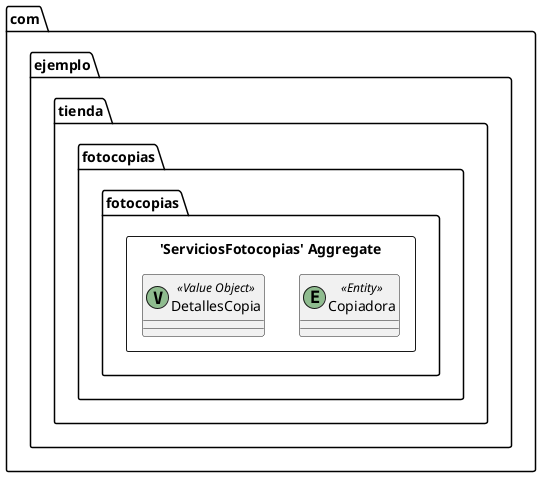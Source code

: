 @startuml

skinparam componentStyle uml2

package com.ejemplo.tienda.fotocopias.fotocopias {
	package "'ServiciosFotocopias' Aggregate" <<Rectangle>> {
		class Copiadora <<(E,DarkSeaGreen) Entity>> {
		}
		class DetallesCopia <<(V,DarkSeaGreen) Value Object>> {
		}
	}
}


@enduml
